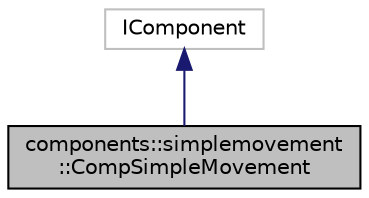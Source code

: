 digraph "components::simplemovement::CompSimpleMovement"
{
 // LATEX_PDF_SIZE
  edge [fontname="Helvetica",fontsize="10",labelfontname="Helvetica",labelfontsize="10"];
  node [fontname="Helvetica",fontsize="10",shape=record];
  Node1 [label="components::simplemovement\l::CompSimpleMovement",height=0.2,width=0.4,color="black", fillcolor="grey75", style="filled", fontcolor="black",tooltip="Simple movement component."];
  Node2 -> Node1 [dir="back",color="midnightblue",fontsize="10",style="solid",fontname="Helvetica"];
  Node2 [label="IComponent",height=0.2,width=0.4,color="grey75", fillcolor="white", style="filled",tooltip=" "];
}
